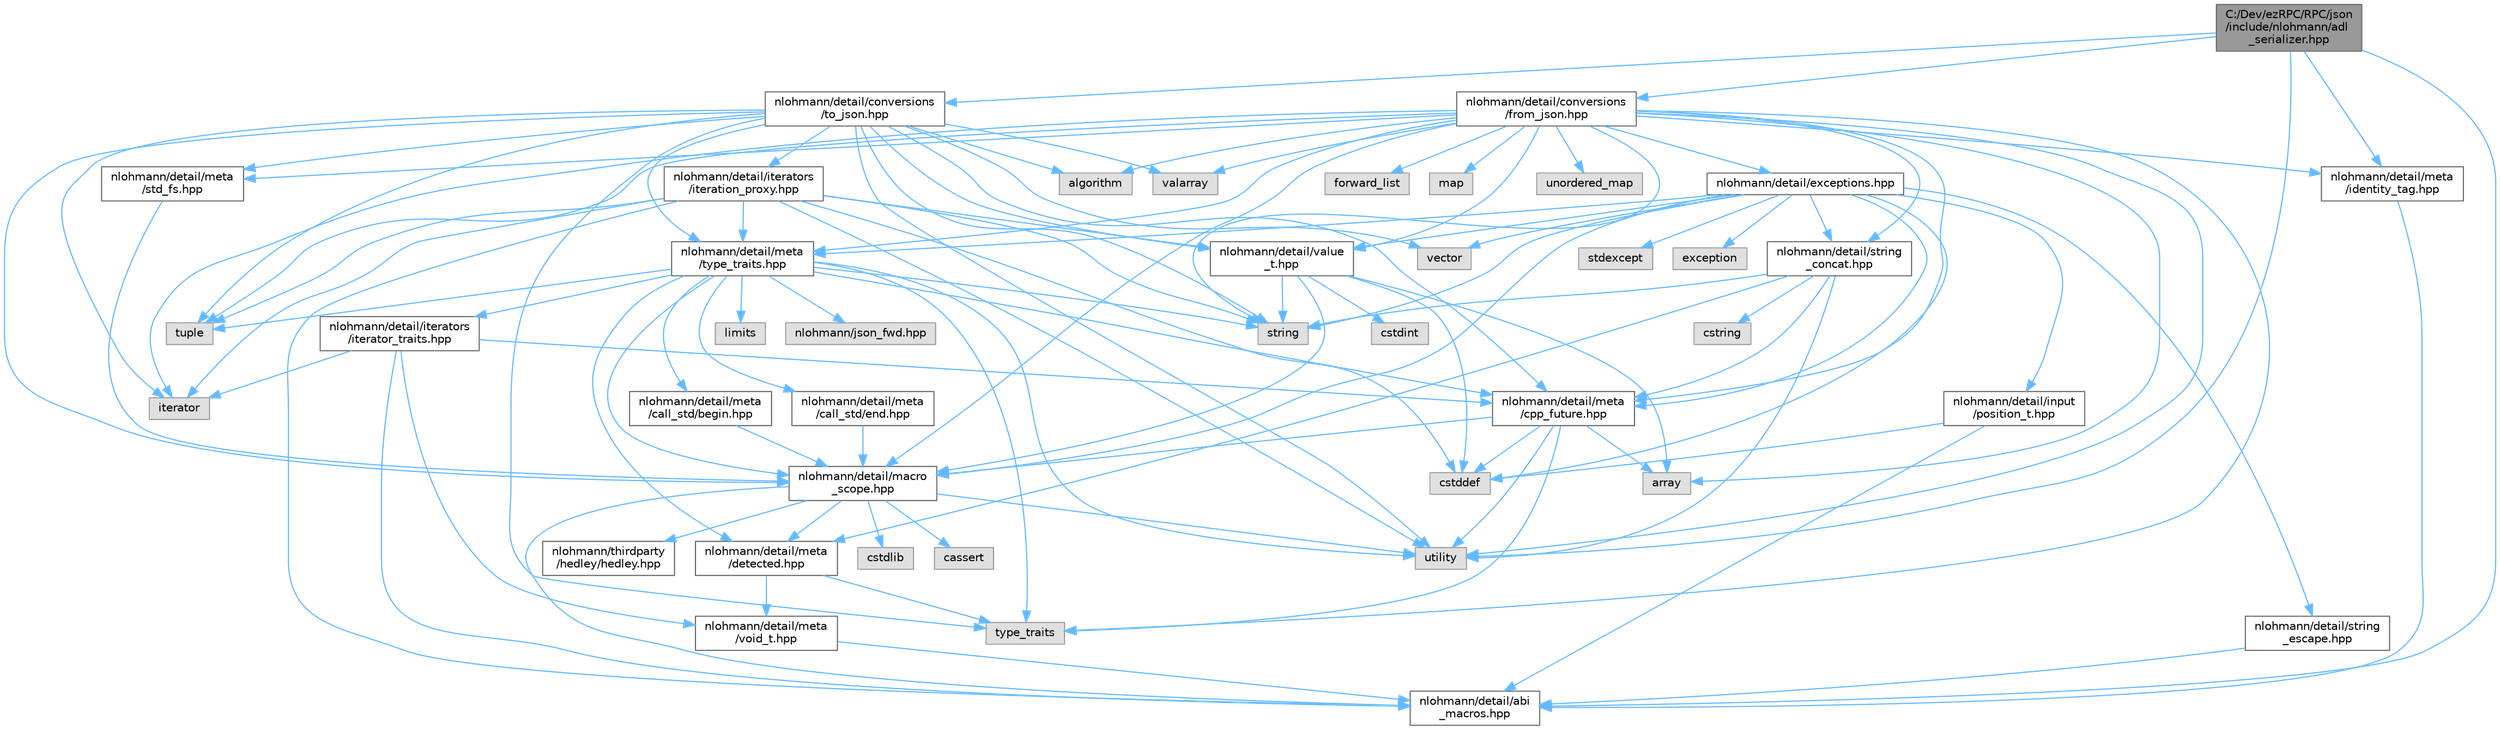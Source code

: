 digraph "C:/Dev/ezRPC/RPC/json/include/nlohmann/adl_serializer.hpp"
{
 // LATEX_PDF_SIZE
  bgcolor="transparent";
  edge [fontname=Helvetica,fontsize=10,labelfontname=Helvetica,labelfontsize=10];
  node [fontname=Helvetica,fontsize=10,shape=box,height=0.2,width=0.4];
  Node1 [id="Node000001",label="C:/Dev/ezRPC/RPC/json\l/include/nlohmann/adl\l_serializer.hpp",height=0.2,width=0.4,color="gray40", fillcolor="grey60", style="filled", fontcolor="black",tooltip=" "];
  Node1 -> Node2 [id="edge1_Node000001_Node000002",color="steelblue1",style="solid",tooltip=" "];
  Node2 [id="Node000002",label="utility",height=0.2,width=0.4,color="grey60", fillcolor="#E0E0E0", style="filled",tooltip=" "];
  Node1 -> Node3 [id="edge2_Node000001_Node000003",color="steelblue1",style="solid",tooltip=" "];
  Node3 [id="Node000003",label="nlohmann/detail/abi\l_macros.hpp",height=0.2,width=0.4,color="grey40", fillcolor="white", style="filled",URL="$abi__macros_8hpp.html",tooltip=" "];
  Node1 -> Node4 [id="edge3_Node000001_Node000004",color="steelblue1",style="solid",tooltip=" "];
  Node4 [id="Node000004",label="nlohmann/detail/conversions\l/from_json.hpp",height=0.2,width=0.4,color="grey40", fillcolor="white", style="filled",URL="$from__json_8hpp.html",tooltip=" "];
  Node4 -> Node5 [id="edge4_Node000004_Node000005",color="steelblue1",style="solid",tooltip=" "];
  Node5 [id="Node000005",label="algorithm",height=0.2,width=0.4,color="grey60", fillcolor="#E0E0E0", style="filled",tooltip=" "];
  Node4 -> Node6 [id="edge5_Node000004_Node000006",color="steelblue1",style="solid",tooltip=" "];
  Node6 [id="Node000006",label="array",height=0.2,width=0.4,color="grey60", fillcolor="#E0E0E0", style="filled",tooltip=" "];
  Node4 -> Node7 [id="edge6_Node000004_Node000007",color="steelblue1",style="solid",tooltip=" "];
  Node7 [id="Node000007",label="forward_list",height=0.2,width=0.4,color="grey60", fillcolor="#E0E0E0", style="filled",tooltip=" "];
  Node4 -> Node8 [id="edge7_Node000004_Node000008",color="steelblue1",style="solid",tooltip=" "];
  Node8 [id="Node000008",label="iterator",height=0.2,width=0.4,color="grey60", fillcolor="#E0E0E0", style="filled",tooltip=" "];
  Node4 -> Node9 [id="edge8_Node000004_Node000009",color="steelblue1",style="solid",tooltip=" "];
  Node9 [id="Node000009",label="map",height=0.2,width=0.4,color="grey60", fillcolor="#E0E0E0", style="filled",tooltip=" "];
  Node4 -> Node10 [id="edge9_Node000004_Node000010",color="steelblue1",style="solid",tooltip=" "];
  Node10 [id="Node000010",label="string",height=0.2,width=0.4,color="grey60", fillcolor="#E0E0E0", style="filled",tooltip=" "];
  Node4 -> Node11 [id="edge10_Node000004_Node000011",color="steelblue1",style="solid",tooltip=" "];
  Node11 [id="Node000011",label="tuple",height=0.2,width=0.4,color="grey60", fillcolor="#E0E0E0", style="filled",tooltip=" "];
  Node4 -> Node12 [id="edge11_Node000004_Node000012",color="steelblue1",style="solid",tooltip=" "];
  Node12 [id="Node000012",label="type_traits",height=0.2,width=0.4,color="grey60", fillcolor="#E0E0E0", style="filled",tooltip=" "];
  Node4 -> Node13 [id="edge12_Node000004_Node000013",color="steelblue1",style="solid",tooltip=" "];
  Node13 [id="Node000013",label="unordered_map",height=0.2,width=0.4,color="grey60", fillcolor="#E0E0E0", style="filled",tooltip=" "];
  Node4 -> Node2 [id="edge13_Node000004_Node000002",color="steelblue1",style="solid",tooltip=" "];
  Node4 -> Node14 [id="edge14_Node000004_Node000014",color="steelblue1",style="solid",tooltip=" "];
  Node14 [id="Node000014",label="valarray",height=0.2,width=0.4,color="grey60", fillcolor="#E0E0E0", style="filled",tooltip=" "];
  Node4 -> Node15 [id="edge15_Node000004_Node000015",color="steelblue1",style="solid",tooltip=" "];
  Node15 [id="Node000015",label="nlohmann/detail/exceptions.hpp",height=0.2,width=0.4,color="grey40", fillcolor="white", style="filled",URL="$exceptions_8hpp.html",tooltip=" "];
  Node15 -> Node16 [id="edge16_Node000015_Node000016",color="steelblue1",style="solid",tooltip=" "];
  Node16 [id="Node000016",label="cstddef",height=0.2,width=0.4,color="grey60", fillcolor="#E0E0E0", style="filled",tooltip=" "];
  Node15 -> Node17 [id="edge17_Node000015_Node000017",color="steelblue1",style="solid",tooltip=" "];
  Node17 [id="Node000017",label="exception",height=0.2,width=0.4,color="grey60", fillcolor="#E0E0E0", style="filled",tooltip=" "];
  Node15 -> Node18 [id="edge18_Node000015_Node000018",color="steelblue1",style="solid",tooltip=" "];
  Node18 [id="Node000018",label="stdexcept",height=0.2,width=0.4,color="grey60", fillcolor="#E0E0E0", style="filled",tooltip=" "];
  Node15 -> Node10 [id="edge19_Node000015_Node000010",color="steelblue1",style="solid",tooltip=" "];
  Node15 -> Node19 [id="edge20_Node000015_Node000019",color="steelblue1",style="solid",tooltip=" "];
  Node19 [id="Node000019",label="vector",height=0.2,width=0.4,color="grey60", fillcolor="#E0E0E0", style="filled",tooltip=" "];
  Node15 -> Node20 [id="edge21_Node000015_Node000020",color="steelblue1",style="solid",tooltip=" "];
  Node20 [id="Node000020",label="nlohmann/detail/value\l_t.hpp",height=0.2,width=0.4,color="grey40", fillcolor="white", style="filled",URL="$value__t_8hpp.html",tooltip=" "];
  Node20 -> Node6 [id="edge22_Node000020_Node000006",color="steelblue1",style="solid",tooltip=" "];
  Node20 -> Node16 [id="edge23_Node000020_Node000016",color="steelblue1",style="solid",tooltip=" "];
  Node20 -> Node21 [id="edge24_Node000020_Node000021",color="steelblue1",style="solid",tooltip=" "];
  Node21 [id="Node000021",label="cstdint",height=0.2,width=0.4,color="grey60", fillcolor="#E0E0E0", style="filled",tooltip=" "];
  Node20 -> Node10 [id="edge25_Node000020_Node000010",color="steelblue1",style="solid",tooltip=" "];
  Node20 -> Node22 [id="edge26_Node000020_Node000022",color="steelblue1",style="solid",tooltip=" "];
  Node22 [id="Node000022",label="nlohmann/detail/macro\l_scope.hpp",height=0.2,width=0.4,color="grey40", fillcolor="white", style="filled",URL="$macro__scope_8hpp.html",tooltip=" "];
  Node22 -> Node2 [id="edge27_Node000022_Node000002",color="steelblue1",style="solid",tooltip=" "];
  Node22 -> Node23 [id="edge28_Node000022_Node000023",color="steelblue1",style="solid",tooltip=" "];
  Node23 [id="Node000023",label="nlohmann/detail/meta\l/detected.hpp",height=0.2,width=0.4,color="grey40", fillcolor="white", style="filled",URL="$detected_8hpp.html",tooltip=" "];
  Node23 -> Node12 [id="edge29_Node000023_Node000012",color="steelblue1",style="solid",tooltip=" "];
  Node23 -> Node24 [id="edge30_Node000023_Node000024",color="steelblue1",style="solid",tooltip=" "];
  Node24 [id="Node000024",label="nlohmann/detail/meta\l/void_t.hpp",height=0.2,width=0.4,color="grey40", fillcolor="white", style="filled",URL="$void__t_8hpp.html",tooltip=" "];
  Node24 -> Node3 [id="edge31_Node000024_Node000003",color="steelblue1",style="solid",tooltip=" "];
  Node22 -> Node25 [id="edge32_Node000022_Node000025",color="steelblue1",style="solid",tooltip=" "];
  Node25 [id="Node000025",label="nlohmann/thirdparty\l/hedley/hedley.hpp",height=0.2,width=0.4,color="grey40", fillcolor="white", style="filled",URL="$hedley_8hpp.html",tooltip=" "];
  Node22 -> Node3 [id="edge33_Node000022_Node000003",color="steelblue1",style="solid",tooltip=" "];
  Node22 -> Node26 [id="edge34_Node000022_Node000026",color="steelblue1",style="solid",tooltip=" "];
  Node26 [id="Node000026",label="cstdlib",height=0.2,width=0.4,color="grey60", fillcolor="#E0E0E0", style="filled",tooltip=" "];
  Node22 -> Node27 [id="edge35_Node000022_Node000027",color="steelblue1",style="solid",tooltip=" "];
  Node27 [id="Node000027",label="cassert",height=0.2,width=0.4,color="grey60", fillcolor="#E0E0E0", style="filled",tooltip=" "];
  Node15 -> Node28 [id="edge36_Node000015_Node000028",color="steelblue1",style="solid",tooltip=" "];
  Node28 [id="Node000028",label="nlohmann/detail/string\l_escape.hpp",height=0.2,width=0.4,color="grey40", fillcolor="white", style="filled",URL="$string__escape_8hpp.html",tooltip=" "];
  Node28 -> Node3 [id="edge37_Node000028_Node000003",color="steelblue1",style="solid",tooltip=" "];
  Node15 -> Node29 [id="edge38_Node000015_Node000029",color="steelblue1",style="solid",tooltip=" "];
  Node29 [id="Node000029",label="nlohmann/detail/input\l/position_t.hpp",height=0.2,width=0.4,color="grey40", fillcolor="white", style="filled",URL="$position__t_8hpp.html",tooltip=" "];
  Node29 -> Node16 [id="edge39_Node000029_Node000016",color="steelblue1",style="solid",tooltip=" "];
  Node29 -> Node3 [id="edge40_Node000029_Node000003",color="steelblue1",style="solid",tooltip=" "];
  Node15 -> Node22 [id="edge41_Node000015_Node000022",color="steelblue1",style="solid",tooltip=" "];
  Node15 -> Node30 [id="edge42_Node000015_Node000030",color="steelblue1",style="solid",tooltip=" "];
  Node30 [id="Node000030",label="nlohmann/detail/meta\l/cpp_future.hpp",height=0.2,width=0.4,color="grey40", fillcolor="white", style="filled",URL="$cpp__future_8hpp.html",tooltip=" "];
  Node30 -> Node6 [id="edge43_Node000030_Node000006",color="steelblue1",style="solid",tooltip=" "];
  Node30 -> Node16 [id="edge44_Node000030_Node000016",color="steelblue1",style="solid",tooltip=" "];
  Node30 -> Node12 [id="edge45_Node000030_Node000012",color="steelblue1",style="solid",tooltip=" "];
  Node30 -> Node2 [id="edge46_Node000030_Node000002",color="steelblue1",style="solid",tooltip=" "];
  Node30 -> Node22 [id="edge47_Node000030_Node000022",color="steelblue1",style="solid",tooltip=" "];
  Node15 -> Node31 [id="edge48_Node000015_Node000031",color="steelblue1",style="solid",tooltip=" "];
  Node31 [id="Node000031",label="nlohmann/detail/meta\l/type_traits.hpp",height=0.2,width=0.4,color="grey40", fillcolor="white", style="filled",URL="$type__traits_8hpp.html",tooltip=" "];
  Node31 -> Node32 [id="edge49_Node000031_Node000032",color="steelblue1",style="solid",tooltip=" "];
  Node32 [id="Node000032",label="limits",height=0.2,width=0.4,color="grey60", fillcolor="#E0E0E0", style="filled",tooltip=" "];
  Node31 -> Node12 [id="edge50_Node000031_Node000012",color="steelblue1",style="solid",tooltip=" "];
  Node31 -> Node2 [id="edge51_Node000031_Node000002",color="steelblue1",style="solid",tooltip=" "];
  Node31 -> Node11 [id="edge52_Node000031_Node000011",color="steelblue1",style="solid",tooltip=" "];
  Node31 -> Node10 [id="edge53_Node000031_Node000010",color="steelblue1",style="solid",tooltip=" "];
  Node31 -> Node33 [id="edge54_Node000031_Node000033",color="steelblue1",style="solid",tooltip=" "];
  Node33 [id="Node000033",label="nlohmann/detail/iterators\l/iterator_traits.hpp",height=0.2,width=0.4,color="grey40", fillcolor="white", style="filled",URL="$iterator__traits_8hpp.html",tooltip=" "];
  Node33 -> Node8 [id="edge55_Node000033_Node000008",color="steelblue1",style="solid",tooltip=" "];
  Node33 -> Node3 [id="edge56_Node000033_Node000003",color="steelblue1",style="solid",tooltip=" "];
  Node33 -> Node24 [id="edge57_Node000033_Node000024",color="steelblue1",style="solid",tooltip=" "];
  Node33 -> Node30 [id="edge58_Node000033_Node000030",color="steelblue1",style="solid",tooltip=" "];
  Node31 -> Node22 [id="edge59_Node000031_Node000022",color="steelblue1",style="solid",tooltip=" "];
  Node31 -> Node34 [id="edge60_Node000031_Node000034",color="steelblue1",style="solid",tooltip=" "];
  Node34 [id="Node000034",label="nlohmann/detail/meta\l/call_std/begin.hpp",height=0.2,width=0.4,color="grey40", fillcolor="white", style="filled",URL="$begin_8hpp.html",tooltip=" "];
  Node34 -> Node22 [id="edge61_Node000034_Node000022",color="steelblue1",style="solid",tooltip=" "];
  Node31 -> Node35 [id="edge62_Node000031_Node000035",color="steelblue1",style="solid",tooltip=" "];
  Node35 [id="Node000035",label="nlohmann/detail/meta\l/call_std/end.hpp",height=0.2,width=0.4,color="grey40", fillcolor="white", style="filled",URL="$end_8hpp.html",tooltip=" "];
  Node35 -> Node22 [id="edge63_Node000035_Node000022",color="steelblue1",style="solid",tooltip=" "];
  Node31 -> Node30 [id="edge64_Node000031_Node000030",color="steelblue1",style="solid",tooltip=" "];
  Node31 -> Node23 [id="edge65_Node000031_Node000023",color="steelblue1",style="solid",tooltip=" "];
  Node31 -> Node36 [id="edge66_Node000031_Node000036",color="steelblue1",style="solid",tooltip=" "];
  Node36 [id="Node000036",label="nlohmann/json_fwd.hpp",height=0.2,width=0.4,color="grey60", fillcolor="#E0E0E0", style="filled",tooltip=" "];
  Node15 -> Node37 [id="edge67_Node000015_Node000037",color="steelblue1",style="solid",tooltip=" "];
  Node37 [id="Node000037",label="nlohmann/detail/string\l_concat.hpp",height=0.2,width=0.4,color="grey40", fillcolor="white", style="filled",URL="$string__concat_8hpp.html",tooltip=" "];
  Node37 -> Node38 [id="edge68_Node000037_Node000038",color="steelblue1",style="solid",tooltip=" "];
  Node38 [id="Node000038",label="cstring",height=0.2,width=0.4,color="grey60", fillcolor="#E0E0E0", style="filled",tooltip=" "];
  Node37 -> Node10 [id="edge69_Node000037_Node000010",color="steelblue1",style="solid",tooltip=" "];
  Node37 -> Node2 [id="edge70_Node000037_Node000002",color="steelblue1",style="solid",tooltip=" "];
  Node37 -> Node30 [id="edge71_Node000037_Node000030",color="steelblue1",style="solid",tooltip=" "];
  Node37 -> Node23 [id="edge72_Node000037_Node000023",color="steelblue1",style="solid",tooltip=" "];
  Node4 -> Node22 [id="edge73_Node000004_Node000022",color="steelblue1",style="solid",tooltip=" "];
  Node4 -> Node30 [id="edge74_Node000004_Node000030",color="steelblue1",style="solid",tooltip=" "];
  Node4 -> Node39 [id="edge75_Node000004_Node000039",color="steelblue1",style="solid",tooltip=" "];
  Node39 [id="Node000039",label="nlohmann/detail/meta\l/identity_tag.hpp",height=0.2,width=0.4,color="grey40", fillcolor="white", style="filled",URL="$identity__tag_8hpp.html",tooltip=" "];
  Node39 -> Node3 [id="edge76_Node000039_Node000003",color="steelblue1",style="solid",tooltip=" "];
  Node4 -> Node40 [id="edge77_Node000004_Node000040",color="steelblue1",style="solid",tooltip=" "];
  Node40 [id="Node000040",label="nlohmann/detail/meta\l/std_fs.hpp",height=0.2,width=0.4,color="grey40", fillcolor="white", style="filled",URL="$std__fs_8hpp.html",tooltip=" "];
  Node40 -> Node22 [id="edge78_Node000040_Node000022",color="steelblue1",style="solid",tooltip=" "];
  Node4 -> Node31 [id="edge79_Node000004_Node000031",color="steelblue1",style="solid",tooltip=" "];
  Node4 -> Node37 [id="edge80_Node000004_Node000037",color="steelblue1",style="solid",tooltip=" "];
  Node4 -> Node20 [id="edge81_Node000004_Node000020",color="steelblue1",style="solid",tooltip=" "];
  Node1 -> Node41 [id="edge82_Node000001_Node000041",color="steelblue1",style="solid",tooltip=" "];
  Node41 [id="Node000041",label="nlohmann/detail/conversions\l/to_json.hpp",height=0.2,width=0.4,color="grey40", fillcolor="white", style="filled",URL="$to__json_8hpp.html",tooltip=" "];
  Node41 -> Node5 [id="edge83_Node000041_Node000005",color="steelblue1",style="solid",tooltip=" "];
  Node41 -> Node8 [id="edge84_Node000041_Node000008",color="steelblue1",style="solid",tooltip=" "];
  Node41 -> Node10 [id="edge85_Node000041_Node000010",color="steelblue1",style="solid",tooltip=" "];
  Node41 -> Node11 [id="edge86_Node000041_Node000011",color="steelblue1",style="solid",tooltip=" "];
  Node41 -> Node12 [id="edge87_Node000041_Node000012",color="steelblue1",style="solid",tooltip=" "];
  Node41 -> Node2 [id="edge88_Node000041_Node000002",color="steelblue1",style="solid",tooltip=" "];
  Node41 -> Node14 [id="edge89_Node000041_Node000014",color="steelblue1",style="solid",tooltip=" "];
  Node41 -> Node19 [id="edge90_Node000041_Node000019",color="steelblue1",style="solid",tooltip=" "];
  Node41 -> Node42 [id="edge91_Node000041_Node000042",color="steelblue1",style="solid",tooltip=" "];
  Node42 [id="Node000042",label="nlohmann/detail/iterators\l/iteration_proxy.hpp",height=0.2,width=0.4,color="grey40", fillcolor="white", style="filled",URL="$iteration__proxy_8hpp.html",tooltip=" "];
  Node42 -> Node16 [id="edge92_Node000042_Node000016",color="steelblue1",style="solid",tooltip=" "];
  Node42 -> Node8 [id="edge93_Node000042_Node000008",color="steelblue1",style="solid",tooltip=" "];
  Node42 -> Node10 [id="edge94_Node000042_Node000010",color="steelblue1",style="solid",tooltip=" "];
  Node42 -> Node11 [id="edge95_Node000042_Node000011",color="steelblue1",style="solid",tooltip=" "];
  Node42 -> Node2 [id="edge96_Node000042_Node000002",color="steelblue1",style="solid",tooltip=" "];
  Node42 -> Node3 [id="edge97_Node000042_Node000003",color="steelblue1",style="solid",tooltip=" "];
  Node42 -> Node31 [id="edge98_Node000042_Node000031",color="steelblue1",style="solid",tooltip=" "];
  Node42 -> Node20 [id="edge99_Node000042_Node000020",color="steelblue1",style="solid",tooltip=" "];
  Node41 -> Node22 [id="edge100_Node000041_Node000022",color="steelblue1",style="solid",tooltip=" "];
  Node41 -> Node30 [id="edge101_Node000041_Node000030",color="steelblue1",style="solid",tooltip=" "];
  Node41 -> Node40 [id="edge102_Node000041_Node000040",color="steelblue1",style="solid",tooltip=" "];
  Node41 -> Node31 [id="edge103_Node000041_Node000031",color="steelblue1",style="solid",tooltip=" "];
  Node41 -> Node20 [id="edge104_Node000041_Node000020",color="steelblue1",style="solid",tooltip=" "];
  Node1 -> Node39 [id="edge105_Node000001_Node000039",color="steelblue1",style="solid",tooltip=" "];
}
